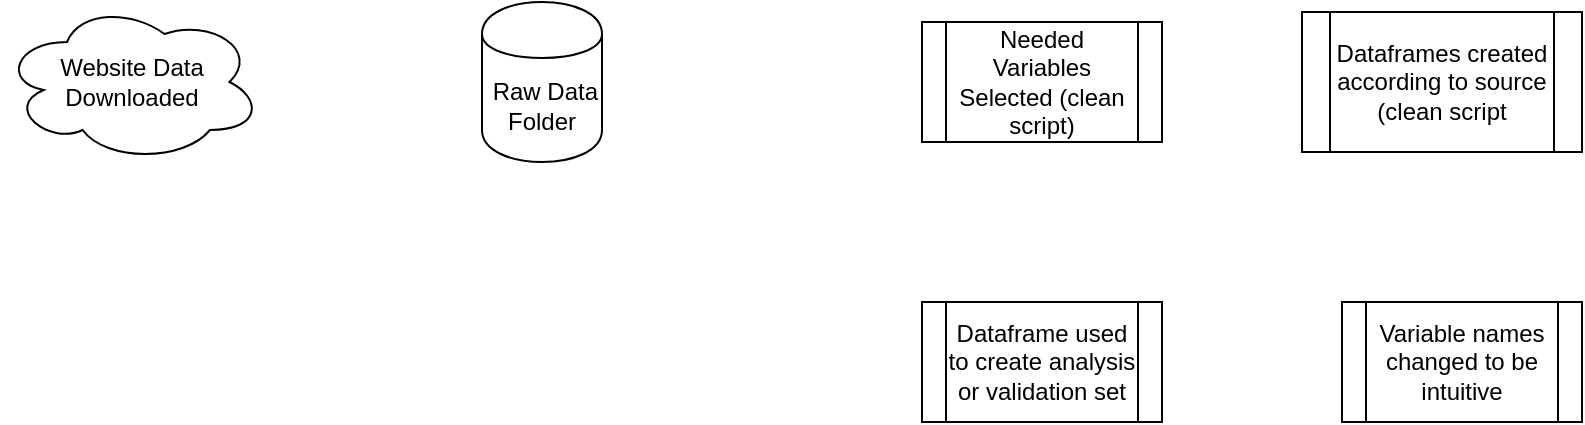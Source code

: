 <mxfile version="10.6.3" type="github"><diagram id="LnYgku69VUBFOBH3QbwH" name="Page-1"><mxGraphModel dx="840" dy="403" grid="1" gridSize="10" guides="1" tooltips="1" connect="1" arrows="1" fold="1" page="1" pageScale="1" pageWidth="850" pageHeight="1100" math="0" shadow="0"><root><mxCell id="0"/><mxCell id="1" parent="0"/><mxCell id="nioIU450BLRlpSMpxyKL-1" value="Website Data&lt;br&gt;Downloaded&lt;br&gt;" style="ellipse;shape=cloud;whiteSpace=wrap;html=1;" parent="1" vertex="1"><mxGeometry x="20" y="20" width="130" height="80" as="geometry"/></mxCell><mxCell id="nioIU450BLRlpSMpxyKL-2" value="&amp;nbsp;Raw Data Folder" style="shape=cylinder;whiteSpace=wrap;html=1;boundedLbl=1;backgroundOutline=1;" parent="1" vertex="1"><mxGeometry x="260" y="20" width="60" height="80" as="geometry"/></mxCell><mxCell id="nioIU450BLRlpSMpxyKL-3" value="Needed Variables Selected (clean script)" style="shape=process;whiteSpace=wrap;html=1;backgroundOutline=1;" parent="1" vertex="1"><mxGeometry x="480" y="30" width="120" height="60" as="geometry"/></mxCell><mxCell id="nioIU450BLRlpSMpxyKL-4" value="Dataframes created according to source (clean script" style="shape=process;whiteSpace=wrap;html=1;backgroundOutline=1;" parent="1" vertex="1"><mxGeometry x="670" y="25" width="140" height="70" as="geometry"/></mxCell><mxCell id="0VjmIFvnY-DouMtJAgC5-1" value="Dataframe used to create analysis or validation set" style="shape=process;whiteSpace=wrap;html=1;backgroundOutline=1;" vertex="1" parent="1"><mxGeometry x="480" y="170" width="120" height="60" as="geometry"/></mxCell><mxCell id="0VjmIFvnY-DouMtJAgC5-2" value="Variable names changed to be intuitive" style="shape=process;whiteSpace=wrap;html=1;backgroundOutline=1;" vertex="1" parent="1"><mxGeometry x="690" y="170" width="120" height="60" as="geometry"/></mxCell></root></mxGraphModel></diagram></mxfile>